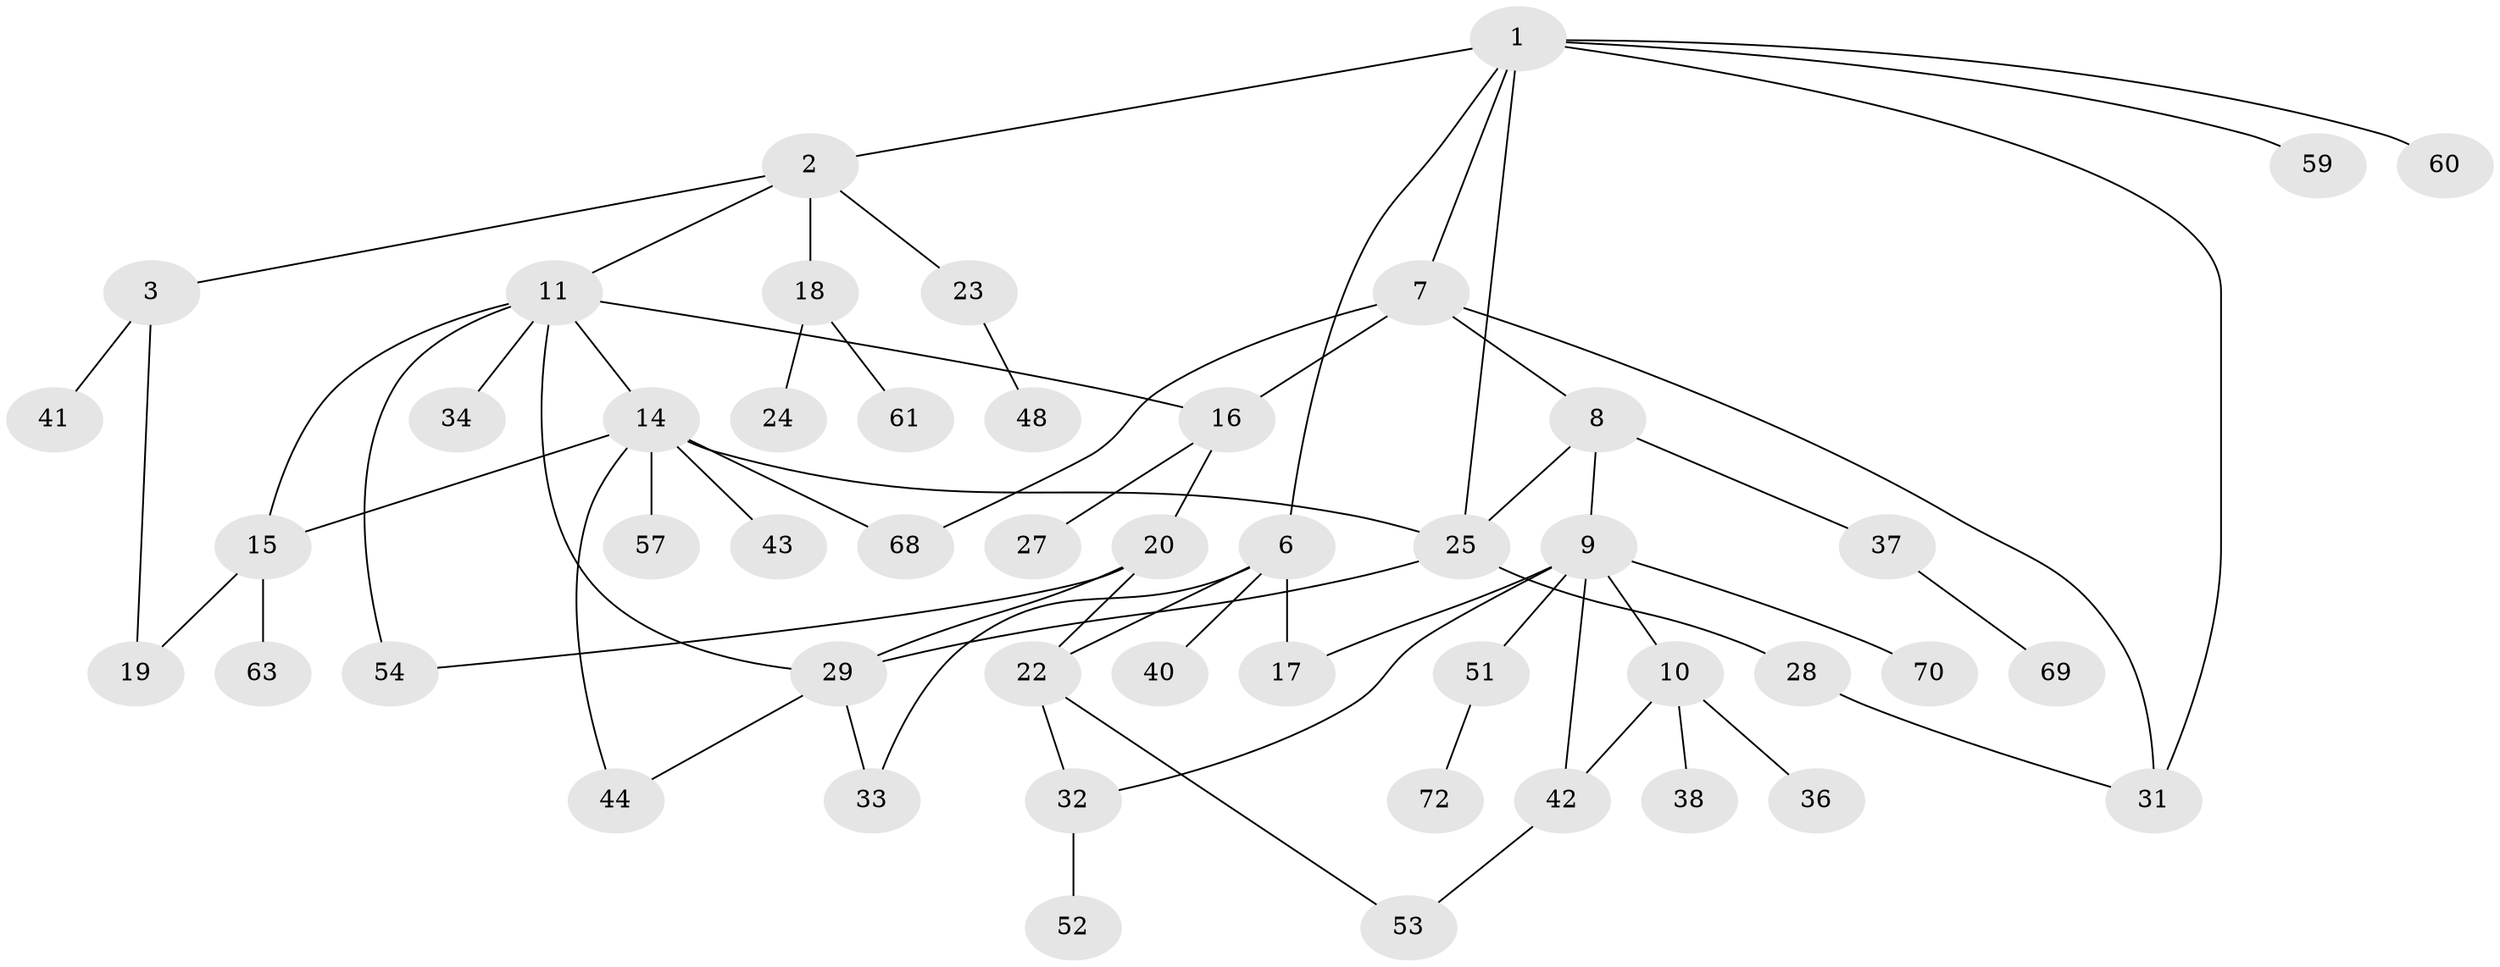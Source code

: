 // original degree distribution, {5: 0.02702702702702703, 4: 0.14864864864864866, 3: 0.22972972972972974, 6: 0.04054054054054054, 2: 0.2702702702702703, 1: 0.28378378378378377}
// Generated by graph-tools (version 1.1) at 2025/41/03/06/25 10:41:29]
// undirected, 49 vertices, 66 edges
graph export_dot {
graph [start="1"]
  node [color=gray90,style=filled];
  1 [super="+5"];
  2 [super="+4"];
  3 [super="+13"];
  6 [super="+12"];
  7 [super="+55"];
  8 [super="+71"];
  9 [super="+21"];
  10 [super="+66"];
  11 [super="+50"];
  14 [super="+67"];
  15 [super="+62"];
  16 [super="+74"];
  17 [super="+47"];
  18 [super="+56"];
  19;
  20 [super="+30"];
  22 [super="+35"];
  23;
  24;
  25 [super="+26"];
  27;
  28 [super="+39"];
  29 [super="+46"];
  31;
  32 [super="+49"];
  33;
  34 [super="+45"];
  36;
  37 [super="+65"];
  38;
  40;
  41;
  42;
  43;
  44;
  48;
  51 [super="+58"];
  52;
  53;
  54;
  57 [super="+64"];
  59;
  60;
  61;
  63;
  68 [super="+73"];
  69;
  70;
  72;
  1 -- 2;
  1 -- 6;
  1 -- 60;
  1 -- 59;
  1 -- 7;
  1 -- 31;
  1 -- 25;
  2 -- 3;
  2 -- 23;
  2 -- 11;
  2 -- 18;
  3 -- 41;
  3 -- 19;
  6 -- 17;
  6 -- 40;
  6 -- 33;
  6 -- 22;
  7 -- 8 [weight=2];
  7 -- 31;
  7 -- 68;
  7 -- 16;
  8 -- 9;
  8 -- 37;
  8 -- 25;
  9 -- 10;
  9 -- 32;
  9 -- 51;
  9 -- 42;
  9 -- 70;
  9 -- 17;
  10 -- 36;
  10 -- 38;
  10 -- 42;
  11 -- 14;
  11 -- 16;
  11 -- 34;
  11 -- 54;
  11 -- 29;
  11 -- 15;
  14 -- 15;
  14 -- 25;
  14 -- 43;
  14 -- 57;
  14 -- 44;
  14 -- 68;
  15 -- 63;
  15 -- 19;
  16 -- 20;
  16 -- 27;
  18 -- 24;
  18 -- 61;
  20 -- 22;
  20 -- 29;
  20 -- 54;
  22 -- 53;
  22 -- 32;
  23 -- 48;
  25 -- 28;
  25 -- 29;
  28 -- 31;
  29 -- 44;
  29 -- 33;
  32 -- 52;
  37 -- 69;
  42 -- 53;
  51 -- 72;
}
